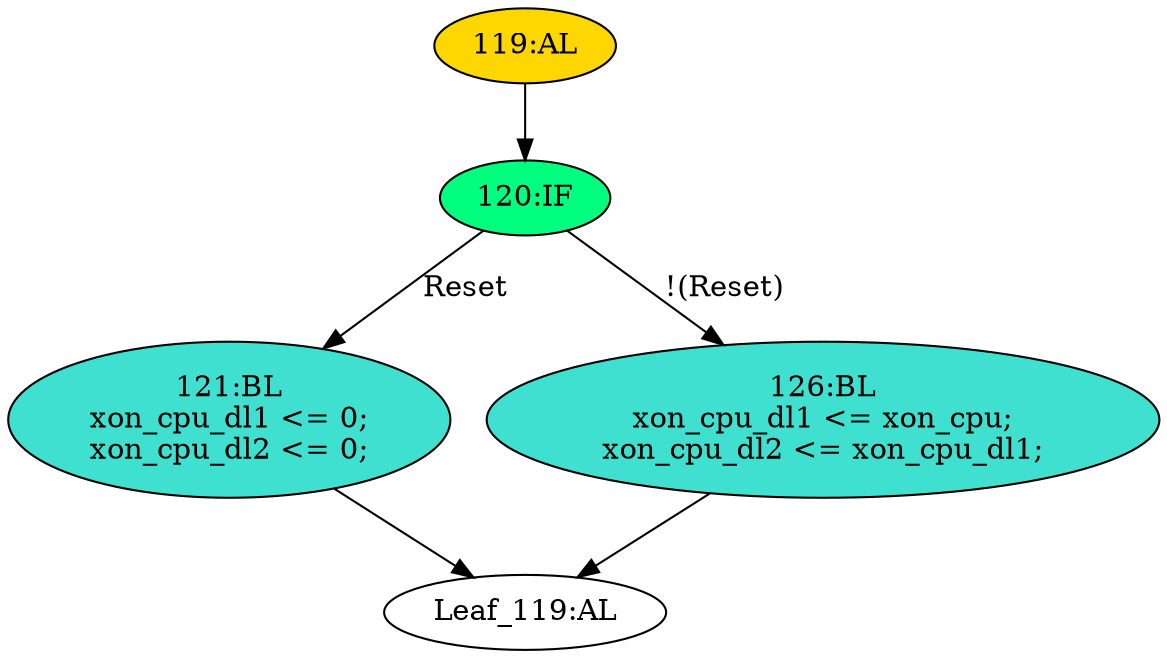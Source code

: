 strict digraph "" {
	node [label="\N"];
	"120:IF"	 [ast="<pyverilog.vparser.ast.IfStatement object at 0x7f5c9ac70110>",
		fillcolor=springgreen,
		label="120:IF",
		statements="[]",
		style=filled,
		typ=IfStatement];
	"121:BL"	 [ast="<pyverilog.vparser.ast.Block object at 0x7f5c9ac70510>",
		fillcolor=turquoise,
		label="121:BL
xon_cpu_dl1 <= 0;
xon_cpu_dl2 <= 0;",
		statements="[<pyverilog.vparser.ast.NonblockingSubstitution object at 0x7f5c9ac70550>, <pyverilog.vparser.ast.NonblockingSubstitution object \
at 0x7f5c9ac70690>]",
		style=filled,
		typ=Block];
	"120:IF" -> "121:BL"	 [cond="['Reset']",
		label=Reset,
		lineno=120];
	"126:BL"	 [ast="<pyverilog.vparser.ast.Block object at 0x7f5c9ac701d0>",
		fillcolor=turquoise,
		label="126:BL
xon_cpu_dl1 <= xon_cpu;
xon_cpu_dl2 <= xon_cpu_dl1;",
		statements="[<pyverilog.vparser.ast.NonblockingSubstitution object at 0x7f5c9ac70210>, <pyverilog.vparser.ast.NonblockingSubstitution object \
at 0x7f5c9ac70390>]",
		style=filled,
		typ=Block];
	"120:IF" -> "126:BL"	 [cond="['Reset']",
		label="!(Reset)",
		lineno=120];
	"Leaf_119:AL"	 [def_var="['xon_cpu_dl2', 'xon_cpu_dl1']",
		label="Leaf_119:AL"];
	"121:BL" -> "Leaf_119:AL"	 [cond="[]",
		lineno=None];
	"126:BL" -> "Leaf_119:AL"	 [cond="[]",
		lineno=None];
	"119:AL"	 [ast="<pyverilog.vparser.ast.Always object at 0x7f5c9ac70810>",
		clk_sens=True,
		fillcolor=gold,
		label="119:AL",
		sens="['Clk', 'Reset']",
		statements="[]",
		style=filled,
		typ=Always,
		use_var="['Reset', 'xon_cpu_dl1', 'xon_cpu']"];
	"119:AL" -> "120:IF"	 [cond="[]",
		lineno=None];
}
